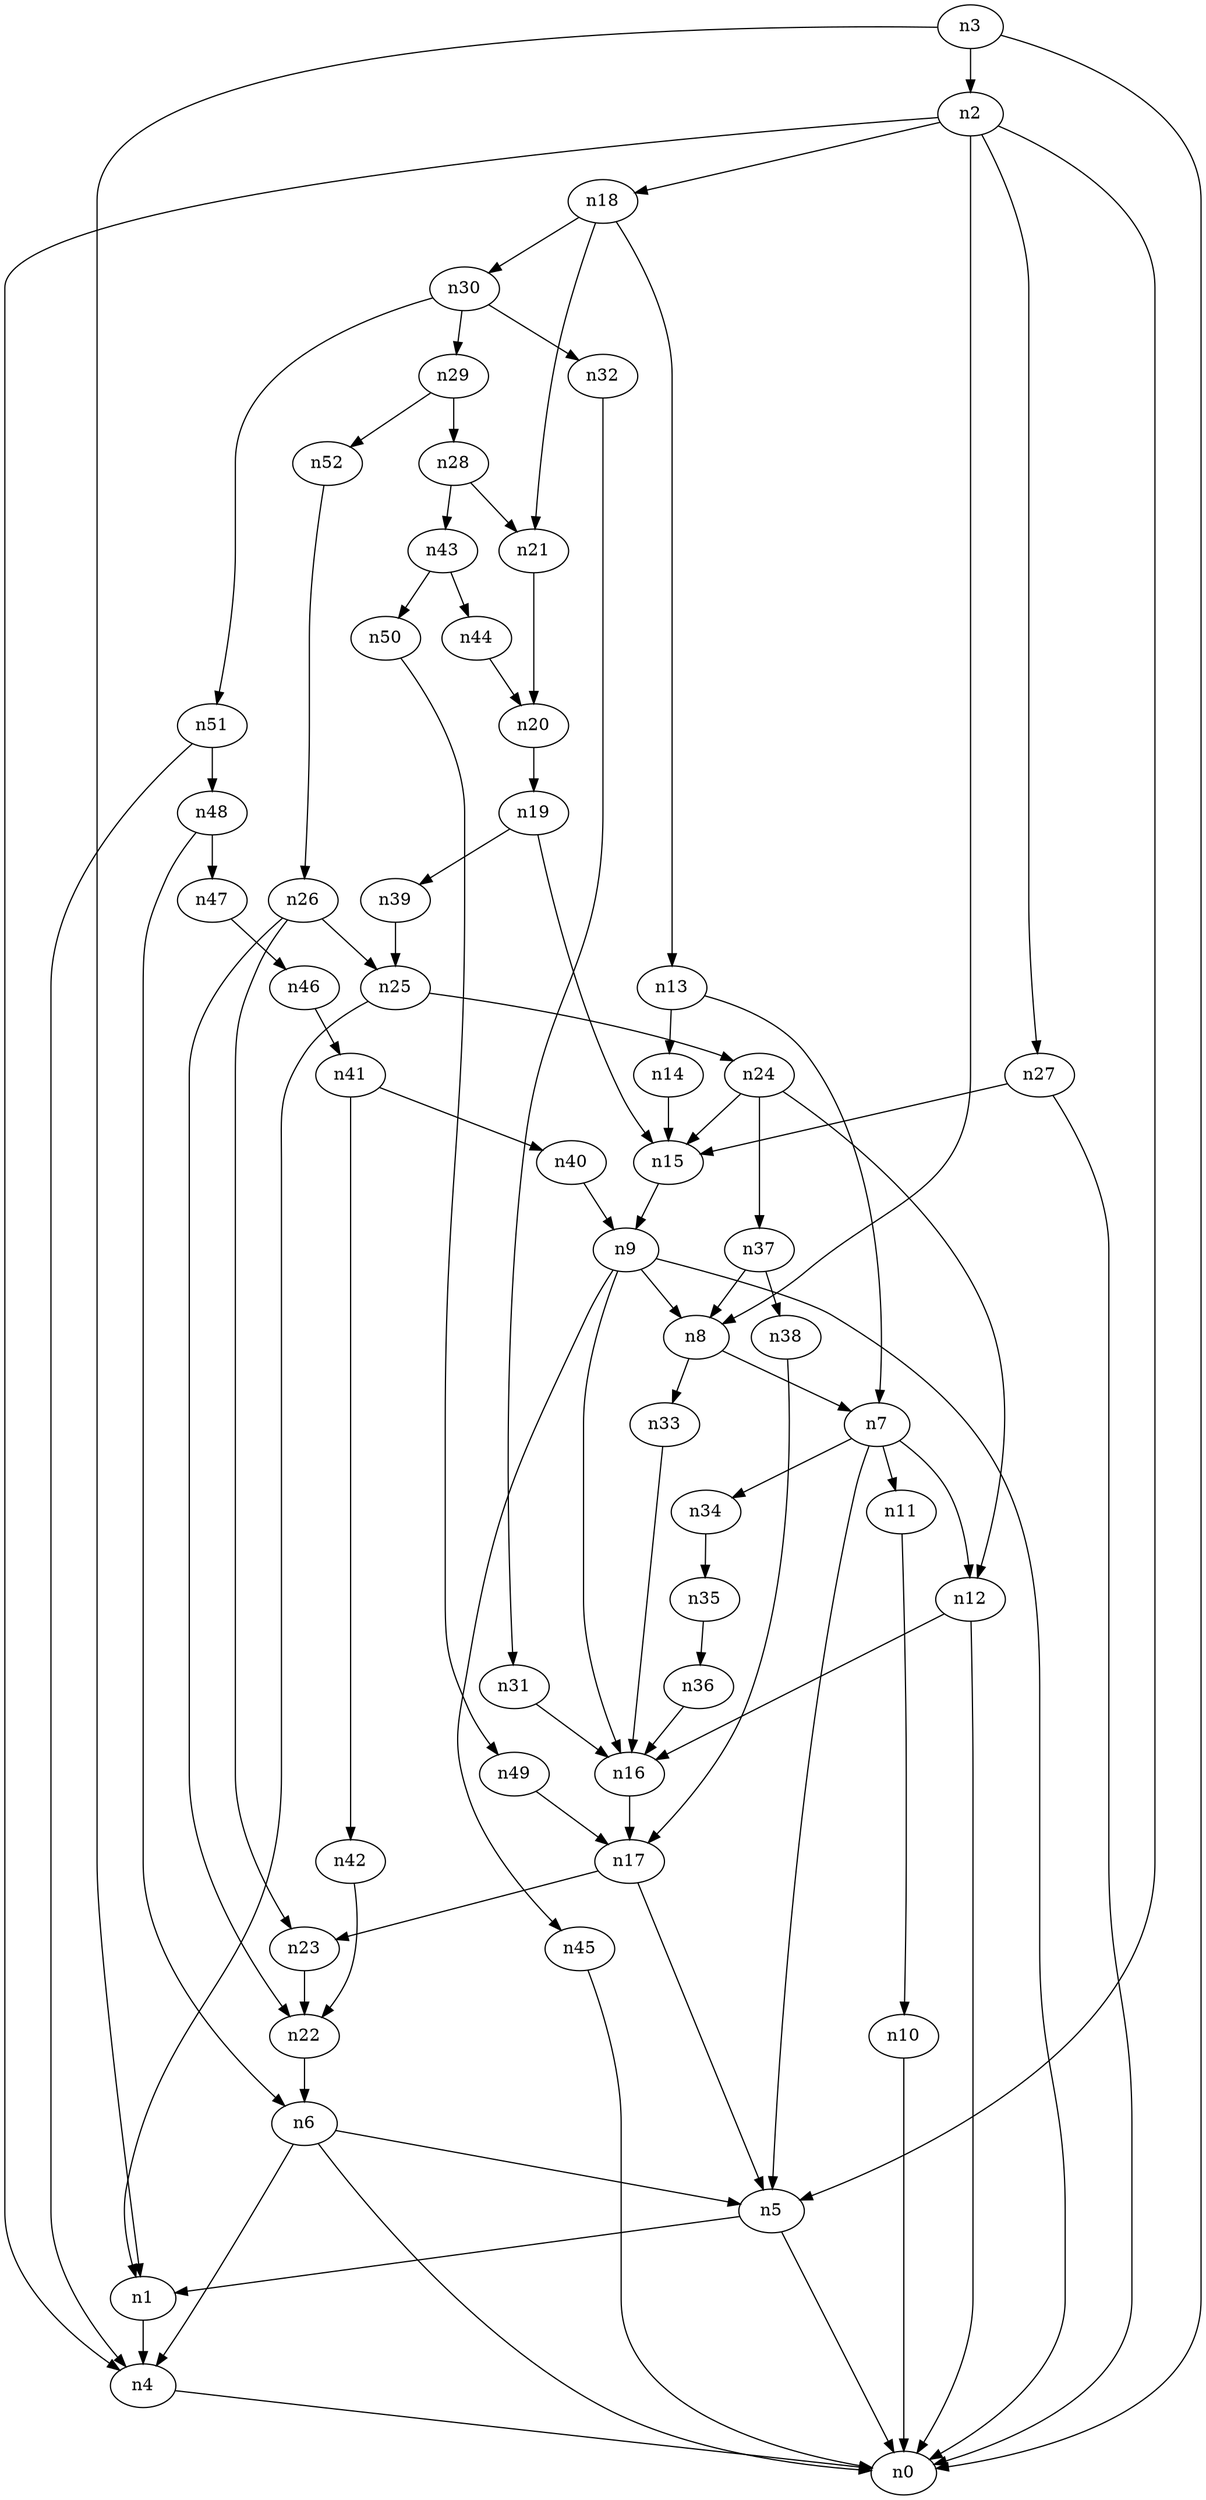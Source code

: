 digraph G {
	n1 -> n4	 [_graphml_id=e4];
	n2 -> n4	 [_graphml_id=e7];
	n2 -> n5	 [_graphml_id=e8];
	n2 -> n8	 [_graphml_id=e21];
	n2 -> n18	 [_graphml_id=e30];
	n2 -> n27	 [_graphml_id=e66];
	n3 -> n0	 [_graphml_id=e0];
	n3 -> n1	 [_graphml_id=e3];
	n3 -> n2	 [_graphml_id=e6];
	n4 -> n0	 [_graphml_id=e1];
	n5 -> n0	 [_graphml_id=e2];
	n5 -> n1	 [_graphml_id=e5];
	n6 -> n0	 [_graphml_id=e10];
	n6 -> n4	 [_graphml_id=e11];
	n6 -> n5	 [_graphml_id=e9];
	n7 -> n5	 [_graphml_id=e12];
	n7 -> n11	 [_graphml_id=e18];
	n7 -> n12	 [_graphml_id=e19];
	n7 -> n34	 [_graphml_id=e57];
	n8 -> n7	 [_graphml_id=e13];
	n8 -> n33	 [_graphml_id=e54];
	n9 -> n0	 [_graphml_id=e15];
	n9 -> n8	 [_graphml_id=e14];
	n9 -> n16	 [_graphml_id=e31];
	n9 -> n45	 [_graphml_id=e74];
	n10 -> n0	 [_graphml_id=e16];
	n11 -> n10	 [_graphml_id=e17];
	n12 -> n0	 [_graphml_id=e20];
	n12 -> n16	 [_graphml_id=e26];
	n13 -> n7	 [_graphml_id=e22];
	n13 -> n14	 [_graphml_id=e23];
	n14 -> n15	 [_graphml_id=e24];
	n15 -> n9	 [_graphml_id=e25];
	n16 -> n17	 [_graphml_id=e27];
	n17 -> n5	 [_graphml_id=e28];
	n17 -> n23	 [_graphml_id=e38];
	n18 -> n13	 [_graphml_id=e29];
	n18 -> n21	 [_graphml_id=e35];
	n18 -> n30	 [_graphml_id=e50];
	n19 -> n15	 [_graphml_id=e32];
	n19 -> n39	 [_graphml_id=e65];
	n20 -> n19	 [_graphml_id=e33];
	n21 -> n20	 [_graphml_id=e34];
	n22 -> n6	 [_graphml_id=e36];
	n23 -> n22	 [_graphml_id=e37];
	n24 -> n12	 [_graphml_id=e40];
	n24 -> n15	 [_graphml_id=e39];
	n24 -> n37	 [_graphml_id=e61];
	n25 -> n1	 [_graphml_id=e41];
	n25 -> n24	 [_graphml_id=e56];
	n26 -> n22	 [_graphml_id=e43];
	n26 -> n23	 [_graphml_id=e46];
	n26 -> n25	 [_graphml_id=e42];
	n27 -> n0	 [_graphml_id=e45];
	n27 -> n15	 [_graphml_id=e44];
	n28 -> n21	 [_graphml_id=e47];
	n28 -> n43	 [_graphml_id=e71];
	n29 -> n28	 [_graphml_id=e48];
	n29 -> n52	 [_graphml_id=e87];
	n30 -> n29	 [_graphml_id=e49];
	n30 -> n32	 [_graphml_id=e53];
	n30 -> n51	 [_graphml_id=e86];
	n31 -> n16	 [_graphml_id=e51];
	n32 -> n31	 [_graphml_id=e52];
	n33 -> n16	 [_graphml_id=e55];
	n34 -> n35	 [_graphml_id=e58];
	n35 -> n36	 [_graphml_id=e59];
	n36 -> n16	 [_graphml_id=e60];
	n37 -> n8	 [_graphml_id=e76];
	n37 -> n38	 [_graphml_id=e62];
	n38 -> n17	 [_graphml_id=e63];
	n39 -> n25	 [_graphml_id=e64];
	n40 -> n9	 [_graphml_id=e67];
	n41 -> n40	 [_graphml_id=e68];
	n41 -> n42	 [_graphml_id=e69];
	n42 -> n22	 [_graphml_id=e70];
	n43 -> n44	 [_graphml_id=e72];
	n43 -> n50	 [_graphml_id=e83];
	n44 -> n20	 [_graphml_id=e73];
	n45 -> n0	 [_graphml_id=e75];
	n46 -> n41	 [_graphml_id=e77];
	n47 -> n46	 [_graphml_id=e78];
	n48 -> n6	 [_graphml_id=e80];
	n48 -> n47	 [_graphml_id=e79];
	n49 -> n17	 [_graphml_id=e81];
	n50 -> n49	 [_graphml_id=e82];
	n51 -> n4	 [_graphml_id=e84];
	n51 -> n48	 [_graphml_id=e85];
	n52 -> n26	 [_graphml_id=e88];
}
